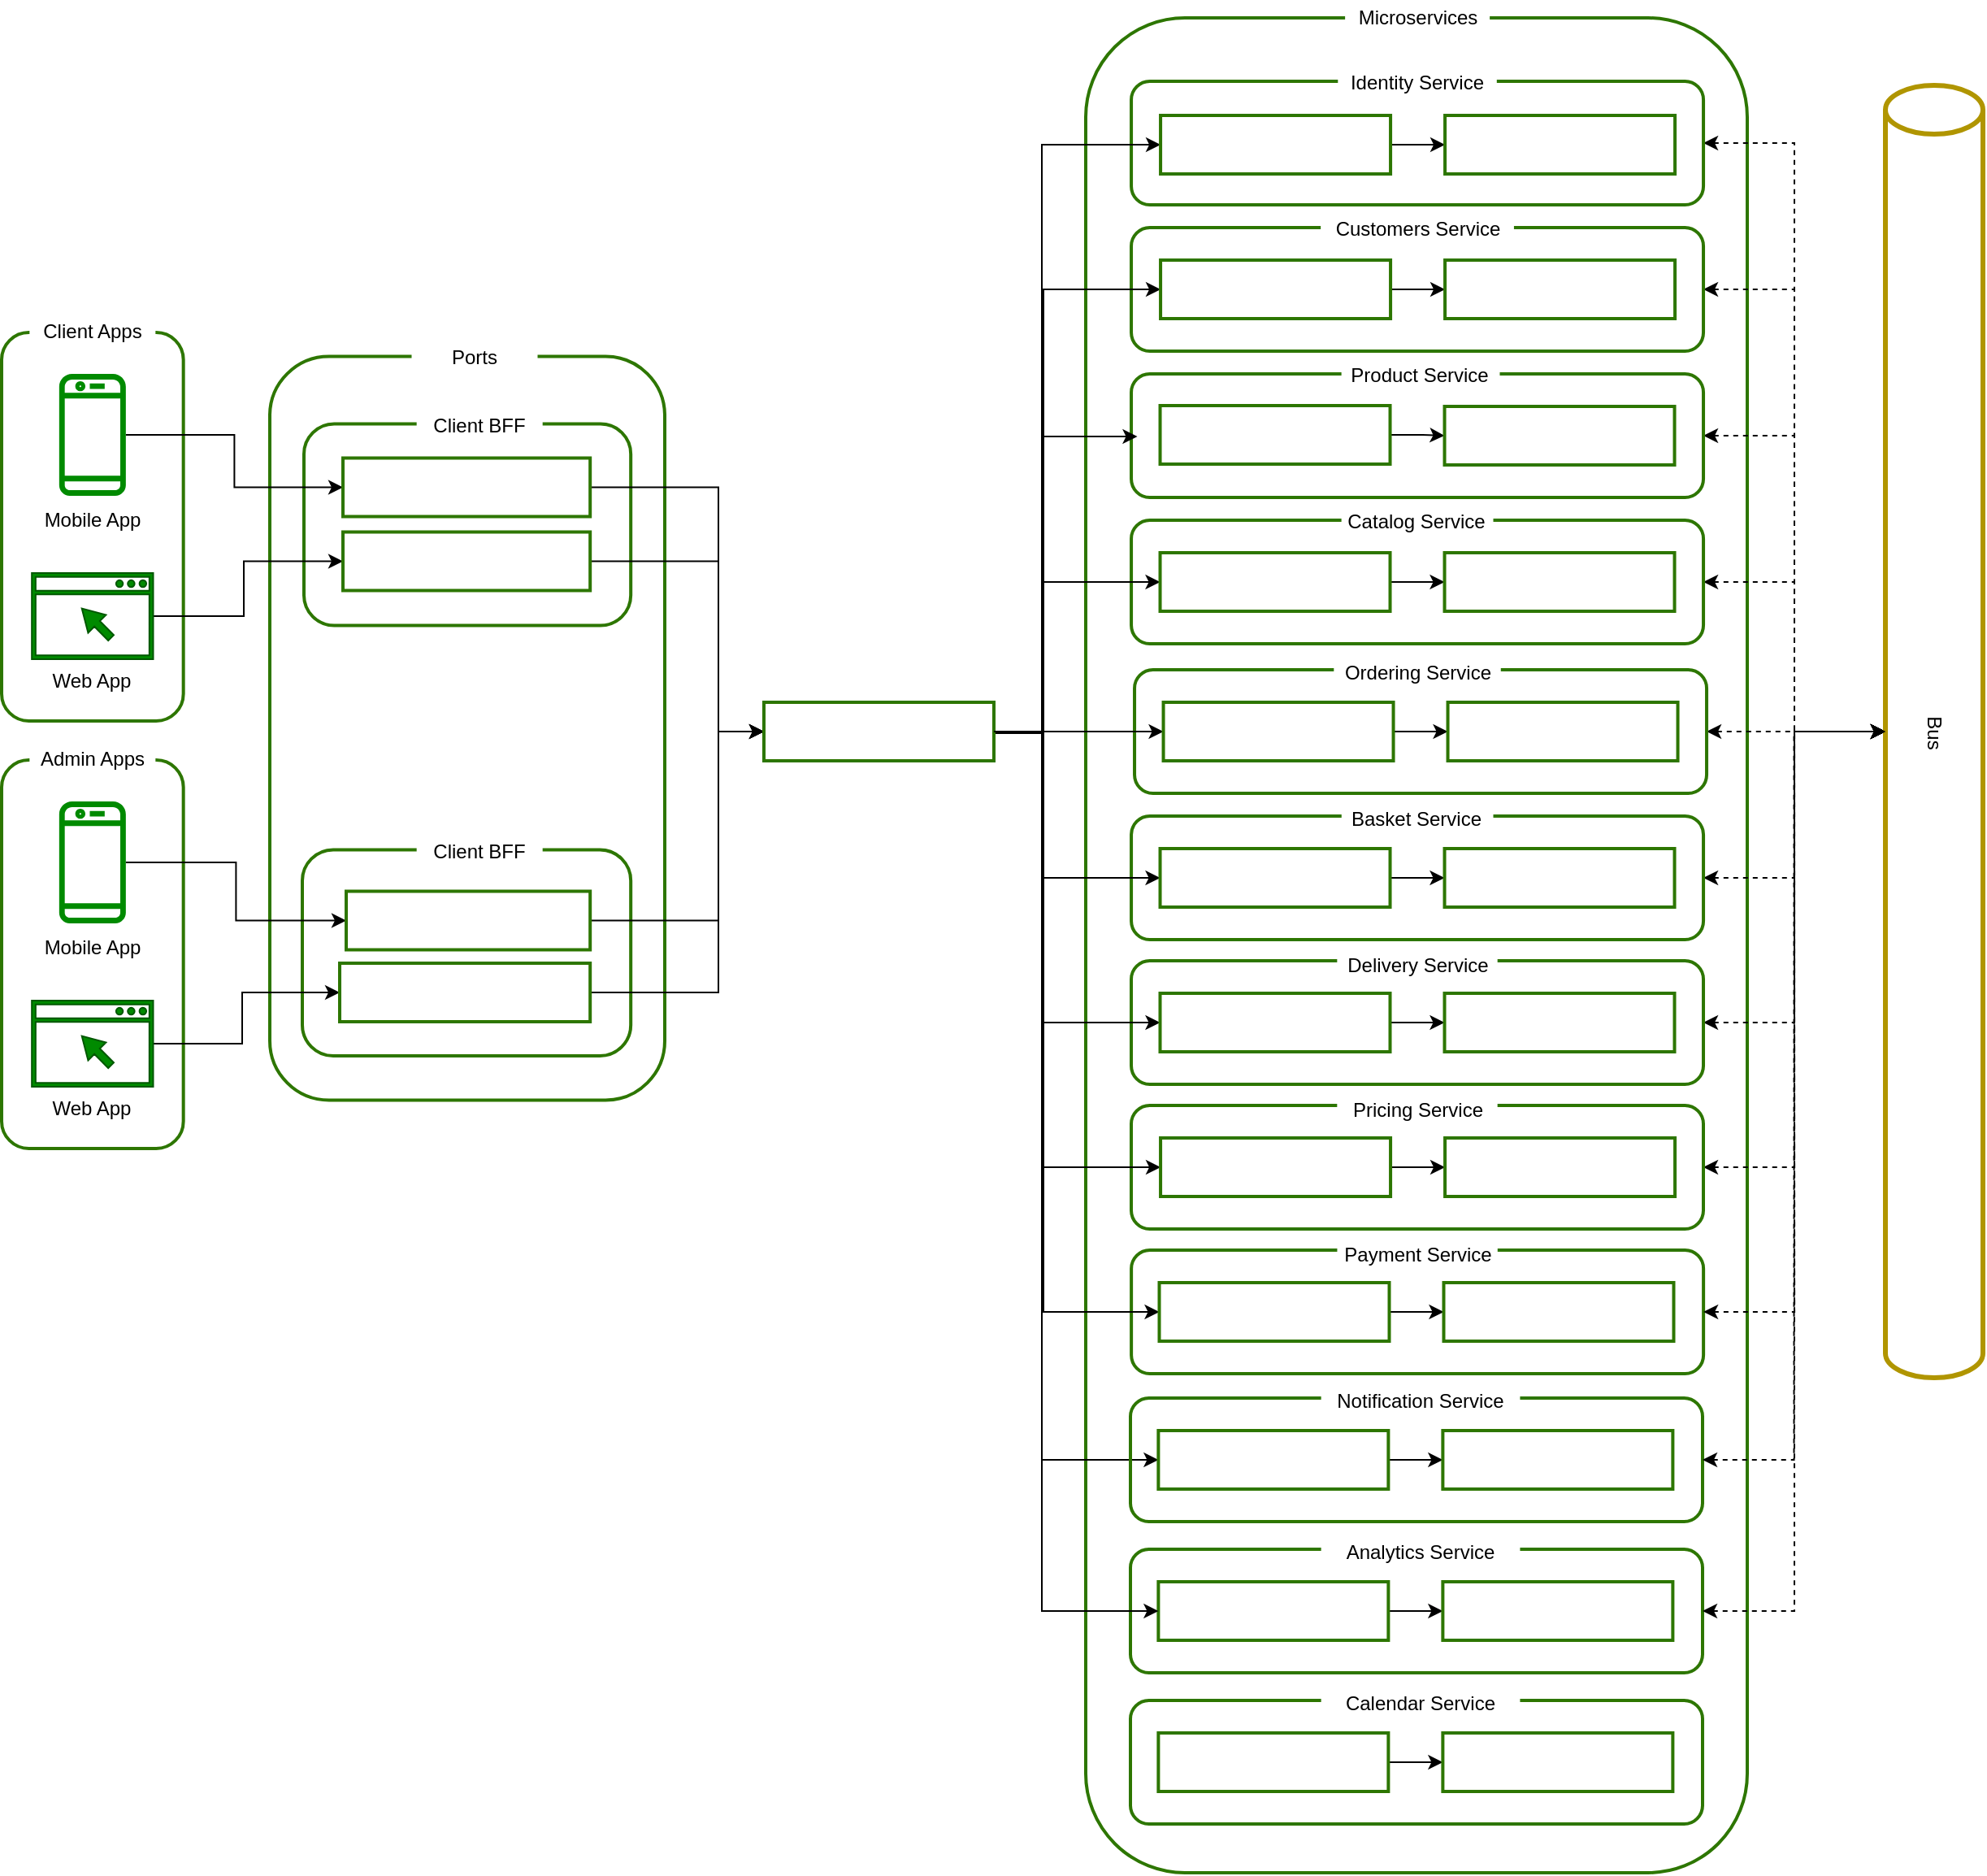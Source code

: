 <mxfile version="23.1.5" type="device">
  <diagram name="Page-1" id="bdQGN5pIrFs5_IVo6B-Q">
    <mxGraphModel dx="988" dy="398" grid="0" gridSize="10" guides="1" tooltips="1" connect="1" arrows="1" fold="1" page="1" pageScale="1" pageWidth="1654" pageHeight="2336" background="none" math="0" shadow="0">
      <root>
        <mxCell id="0" />
        <mxCell id="1" parent="0" />
        <mxCell id="aueniZfWYt8jJbDQuJ_Y-94" value="" style="rounded=1;whiteSpace=wrap;html=1;fillColor=none;fontColor=#ffffff;strokeColor=#2D7600;strokeWidth=2;" parent="1" vertex="1">
          <mxGeometry x="765.06" y="815" width="352" height="76" as="geometry" />
        </mxCell>
        <mxCell id="neN4jb0UzOB4Iaav8h2Q-6" value="" style="rounded=1;whiteSpace=wrap;html=1;fillColor=none;fontColor=#ffffff;strokeColor=#2D7600;strokeWidth=2;" parent="1" vertex="1">
          <mxGeometry x="235" y="265.25" width="243" height="457.5" as="geometry" />
        </mxCell>
        <mxCell id="neN4jb0UzOB4Iaav8h2Q-7" value="Ports" style="text;html=1;strokeColor=none;fillColor=default;align=center;verticalAlign=middle;whiteSpace=wrap;rounded=0;" parent="1" vertex="1">
          <mxGeometry x="322.25" y="255.25" width="77.5" height="21.5" as="geometry" />
        </mxCell>
        <mxCell id="neN4jb0UzOB4Iaav8h2Q-3" value="" style="rounded=1;whiteSpace=wrap;html=1;fillColor=none;fontColor=#ffffff;strokeColor=#2D7600;strokeWidth=2;" parent="1" vertex="1">
          <mxGeometry x="737" y="57" width="407" height="1141" as="geometry" />
        </mxCell>
        <mxCell id="neN4jb0UzOB4Iaav8h2Q-4" value="Microservices" style="text;html=1;strokeColor=none;fillColor=default;align=center;verticalAlign=middle;whiteSpace=wrap;rounded=0;" parent="1" vertex="1">
          <mxGeometry x="896.56" y="46" width="89" height="21.5" as="geometry" />
        </mxCell>
        <mxCell id="aueniZfWYt8jJbDQuJ_Y-117" style="edgeStyle=orthogonalEdgeStyle;rounded=0;orthogonalLoop=1;jettySize=auto;html=1;exitX=1;exitY=0.5;exitDx=0;exitDy=0;entryX=0;entryY=0.5;entryDx=0;entryDy=0;startArrow=classic;startFill=1;dashed=1;entryPerimeter=0;" parent="1" source="aueniZfWYt8jJbDQuJ_Y-90" target="neN4jb0UzOB4Iaav8h2Q-1" edge="1">
          <mxGeometry relative="1" as="geometry">
            <mxPoint x="1228.94" y="496" as="targetPoint" />
          </mxGeometry>
        </mxCell>
        <mxCell id="aueniZfWYt8jJbDQuJ_Y-90" value="" style="rounded=1;whiteSpace=wrap;html=1;fillColor=none;fontColor=#ffffff;strokeColor=#2D7600;strokeWidth=2;" parent="1" vertex="1">
          <mxGeometry x="765.01" y="637" width="352" height="76" as="geometry" />
        </mxCell>
        <mxCell id="aueniZfWYt8jJbDQuJ_Y-91" value="Delivery Service" style="text;html=1;strokeColor=none;fillColor=default;align=center;verticalAlign=middle;whiteSpace=wrap;rounded=0;" parent="1" vertex="1">
          <mxGeometry x="891.67" y="629" width="98.67" height="21.5" as="geometry" />
        </mxCell>
        <mxCell id="aueniZfWYt8jJbDQuJ_Y-112" style="edgeStyle=orthogonalEdgeStyle;rounded=0;orthogonalLoop=1;jettySize=auto;html=1;entryX=0;entryY=0.5;entryDx=0;entryDy=0;startArrow=classic;startFill=1;dashed=1;entryPerimeter=0;" parent="1" source="aueniZfWYt8jJbDQuJ_Y-79" target="neN4jb0UzOB4Iaav8h2Q-1" edge="1">
          <mxGeometry relative="1" as="geometry">
            <mxPoint x="1228.94" y="496" as="targetPoint" />
          </mxGeometry>
        </mxCell>
        <mxCell id="aueniZfWYt8jJbDQuJ_Y-79" value="" style="rounded=1;whiteSpace=wrap;html=1;fillColor=none;fontColor=#ffffff;strokeColor=#2D7600;strokeWidth=2;" parent="1" vertex="1">
          <mxGeometry x="765.02" y="276" width="352" height="76" as="geometry" />
        </mxCell>
        <mxCell id="aueniZfWYt8jJbDQuJ_Y-118" style="edgeStyle=orthogonalEdgeStyle;rounded=0;orthogonalLoop=1;jettySize=auto;html=1;exitX=1;exitY=0.5;exitDx=0;exitDy=0;entryX=0;entryY=0.5;entryDx=0;entryDy=0;startArrow=classic;startFill=1;dashed=1;entryPerimeter=0;" parent="1" source="aueniZfWYt8jJbDQuJ_Y-92" target="neN4jb0UzOB4Iaav8h2Q-1" edge="1">
          <mxGeometry relative="1" as="geometry">
            <mxPoint x="1228.94" y="496" as="targetPoint" />
          </mxGeometry>
        </mxCell>
        <mxCell id="aueniZfWYt8jJbDQuJ_Y-92" value="" style="rounded=1;whiteSpace=wrap;html=1;fillColor=none;fontColor=#ffffff;strokeColor=#2D7600;strokeWidth=2;" parent="1" vertex="1">
          <mxGeometry x="765.0" y="726" width="352" height="76" as="geometry" />
        </mxCell>
        <mxCell id="aueniZfWYt8jJbDQuJ_Y-93" value="Pricing Service" style="text;html=1;strokeColor=none;fillColor=default;align=center;verticalAlign=middle;whiteSpace=wrap;rounded=0;" parent="1" vertex="1">
          <mxGeometry x="891.66" y="718" width="98.67" height="21.5" as="geometry" />
        </mxCell>
        <mxCell id="aueniZfWYt8jJbDQuJ_Y-116" style="edgeStyle=orthogonalEdgeStyle;rounded=0;orthogonalLoop=1;jettySize=auto;html=1;exitX=1;exitY=0.5;exitDx=0;exitDy=0;entryX=0;entryY=0.5;entryDx=0;entryDy=0;startArrow=classic;startFill=1;dashed=1;entryPerimeter=0;" parent="1" source="aueniZfWYt8jJbDQuJ_Y-88" target="neN4jb0UzOB4Iaav8h2Q-1" edge="1">
          <mxGeometry relative="1" as="geometry">
            <mxPoint x="1228.94" y="496" as="targetPoint" />
          </mxGeometry>
        </mxCell>
        <mxCell id="aueniZfWYt8jJbDQuJ_Y-88" value="" style="rounded=1;whiteSpace=wrap;html=1;fillColor=none;fontColor=#ffffff;strokeColor=#2D7600;strokeWidth=2;" parent="1" vertex="1">
          <mxGeometry x="765.03" y="548" width="352" height="76" as="geometry" />
        </mxCell>
        <mxCell id="aueniZfWYt8jJbDQuJ_Y-89" value="Basket Service" style="text;html=1;strokeColor=none;fillColor=default;align=center;verticalAlign=middle;whiteSpace=wrap;rounded=0;" parent="1" vertex="1">
          <mxGeometry x="894.38" y="539" width="93.37" height="21.5" as="geometry" />
        </mxCell>
        <mxCell id="aueniZfWYt8jJbDQuJ_Y-114" style="edgeStyle=orthogonalEdgeStyle;rounded=0;orthogonalLoop=1;jettySize=auto;html=1;exitX=1;exitY=0.5;exitDx=0;exitDy=0;entryX=0;entryY=0.5;entryDx=0;entryDy=0;startArrow=classic;startFill=1;dashed=1;entryPerimeter=0;" parent="1" source="aueniZfWYt8jJbDQuJ_Y-86" target="neN4jb0UzOB4Iaav8h2Q-1" edge="1">
          <mxGeometry relative="1" as="geometry">
            <mxPoint x="1228.94" y="496" as="targetPoint" />
          </mxGeometry>
        </mxCell>
        <mxCell id="aueniZfWYt8jJbDQuJ_Y-86" value="" style="rounded=1;whiteSpace=wrap;html=1;fillColor=none;fontColor=#ffffff;strokeColor=#2D7600;strokeWidth=2;" parent="1" vertex="1">
          <mxGeometry x="767.02" y="458" width="352" height="76" as="geometry" />
        </mxCell>
        <mxCell id="aueniZfWYt8jJbDQuJ_Y-87" value="Ordering Service" style="text;html=1;strokeColor=none;fillColor=default;align=center;verticalAlign=middle;whiteSpace=wrap;rounded=0;" parent="1" vertex="1">
          <mxGeometry x="889.65" y="449.5" width="102.73" height="21.5" as="geometry" />
        </mxCell>
        <mxCell id="aueniZfWYt8jJbDQuJ_Y-113" style="edgeStyle=orthogonalEdgeStyle;rounded=0;orthogonalLoop=1;jettySize=auto;html=1;exitX=1;exitY=0.5;exitDx=0;exitDy=0;entryX=0;entryY=0.5;entryDx=0;entryDy=0;startArrow=classic;startFill=1;dashed=1;entryPerimeter=0;" parent="1" source="aueniZfWYt8jJbDQuJ_Y-81" target="neN4jb0UzOB4Iaav8h2Q-1" edge="1">
          <mxGeometry relative="1" as="geometry">
            <mxPoint x="1228.94" y="496" as="targetPoint" />
          </mxGeometry>
        </mxCell>
        <mxCell id="aueniZfWYt8jJbDQuJ_Y-81" value="" style="rounded=1;whiteSpace=wrap;html=1;fillColor=none;fontColor=#ffffff;strokeColor=#2D7600;strokeWidth=2;" parent="1" vertex="1">
          <mxGeometry x="765.03" y="366" width="352" height="76" as="geometry" />
        </mxCell>
        <mxCell id="aueniZfWYt8jJbDQuJ_Y-82" value="Catalog Service" style="text;html=1;strokeColor=none;fillColor=default;align=center;verticalAlign=middle;whiteSpace=wrap;rounded=0;" parent="1" vertex="1">
          <mxGeometry x="894.31" y="356" width="93.44" height="21.5" as="geometry" />
        </mxCell>
        <mxCell id="aueniZfWYt8jJbDQuJ_Y-111" style="edgeStyle=orthogonalEdgeStyle;rounded=0;orthogonalLoop=1;jettySize=auto;html=1;exitX=1;exitY=0.5;exitDx=0;exitDy=0;entryX=0;entryY=0.5;entryDx=0;entryDy=0;startArrow=classic;startFill=1;dashed=1;entryPerimeter=0;" parent="1" source="aueniZfWYt8jJbDQuJ_Y-77" target="neN4jb0UzOB4Iaav8h2Q-1" edge="1">
          <mxGeometry relative="1" as="geometry">
            <mxPoint x="1228.94" y="496" as="targetPoint" />
          </mxGeometry>
        </mxCell>
        <mxCell id="aueniZfWYt8jJbDQuJ_Y-77" value="" style="rounded=1;whiteSpace=wrap;html=1;fillColor=none;fontColor=#ffffff;strokeColor=#2D7600;strokeWidth=2;" parent="1" vertex="1">
          <mxGeometry x="765.02" y="186" width="352" height="76" as="geometry" />
        </mxCell>
        <mxCell id="aueniZfWYt8jJbDQuJ_Y-78" value="Customers Service" style="text;html=1;strokeColor=none;fillColor=default;align=center;verticalAlign=middle;whiteSpace=wrap;rounded=0;" parent="1" vertex="1">
          <mxGeometry x="881.57" y="176" width="118.89" height="21.5" as="geometry" />
        </mxCell>
        <mxCell id="aueniZfWYt8jJbDQuJ_Y-110" style="edgeStyle=orthogonalEdgeStyle;rounded=0;orthogonalLoop=1;jettySize=auto;html=1;entryX=0;entryY=0.5;entryDx=0;entryDy=0;startArrow=classic;startFill=1;dashed=1;entryPerimeter=0;" parent="1" source="aueniZfWYt8jJbDQuJ_Y-75" target="neN4jb0UzOB4Iaav8h2Q-1" edge="1">
          <mxGeometry relative="1" as="geometry">
            <mxPoint x="1228.94" y="496" as="targetPoint" />
          </mxGeometry>
        </mxCell>
        <mxCell id="aueniZfWYt8jJbDQuJ_Y-75" value="" style="rounded=1;whiteSpace=wrap;html=1;fillColor=none;fontColor=#ffffff;strokeColor=#2D7600;strokeWidth=2;" parent="1" vertex="1">
          <mxGeometry x="765.03" y="96" width="352" height="76" as="geometry" />
        </mxCell>
        <mxCell id="aueniZfWYt8jJbDQuJ_Y-76" value="Identity Service" style="text;html=1;strokeColor=none;fillColor=default;align=center;verticalAlign=middle;whiteSpace=wrap;rounded=0;" parent="1" vertex="1">
          <mxGeometry x="892.15" y="86" width="97.75" height="21.5" as="geometry" />
        </mxCell>
        <mxCell id="aueniZfWYt8jJbDQuJ_Y-46" value="" style="rounded=1;whiteSpace=wrap;html=1;fillColor=none;fontColor=#ffffff;strokeColor=#2D7600;strokeWidth=2;" parent="1" vertex="1">
          <mxGeometry x="255" y="568.75" width="202.09" height="126.75" as="geometry" />
        </mxCell>
        <mxCell id="aueniZfWYt8jJbDQuJ_Y-47" value="Client BFF" style="text;html=1;strokeColor=none;fillColor=default;align=center;verticalAlign=middle;whiteSpace=wrap;rounded=0;" parent="1" vertex="1">
          <mxGeometry x="325.34" y="558.75" width="77.5" height="21.5" as="geometry" />
        </mxCell>
        <mxCell id="aueniZfWYt8jJbDQuJ_Y-44" value="" style="rounded=1;whiteSpace=wrap;html=1;fillColor=none;fontColor=#ffffff;strokeColor=#2D7600;strokeWidth=2;" parent="1" vertex="1">
          <mxGeometry x="256" y="306.75" width="201.09" height="124" as="geometry" />
        </mxCell>
        <mxCell id="aueniZfWYt8jJbDQuJ_Y-45" value="Client BFF" style="text;html=1;strokeColor=none;fillColor=default;align=center;verticalAlign=middle;whiteSpace=wrap;rounded=0;" parent="1" vertex="1">
          <mxGeometry x="325.34" y="296.75" width="77.5" height="21.5" as="geometry" />
        </mxCell>
        <mxCell id="aueniZfWYt8jJbDQuJ_Y-22" value="" style="rounded=1;whiteSpace=wrap;html=1;fillColor=none;fontColor=#ffffff;strokeColor=#2D7600;strokeWidth=2;" parent="1" vertex="1">
          <mxGeometry x="70" y="250.5" width="111.83" height="239" as="geometry" />
        </mxCell>
        <mxCell id="aueniZfWYt8jJbDQuJ_Y-28" value="" style="rounded=1;whiteSpace=wrap;html=1;fillColor=none;fontColor=#ffffff;strokeColor=#2D7600;strokeWidth=2;" parent="1" vertex="1">
          <mxGeometry x="70" y="513.5" width="111.83" height="239" as="geometry" />
        </mxCell>
        <mxCell id="neN4jb0UzOB4Iaav8h2Q-8" style="edgeStyle=orthogonalEdgeStyle;rounded=0;orthogonalLoop=1;jettySize=auto;html=1;entryX=0;entryY=0.5;entryDx=0;entryDy=0;" parent="1" source="aueniZfWYt8jJbDQuJ_Y-2" target="aueniZfWYt8jJbDQuJ_Y-18" edge="1">
          <mxGeometry relative="1" as="geometry" />
        </mxCell>
        <mxCell id="aueniZfWYt8jJbDQuJ_Y-2" value="" style="sketch=0;outlineConnect=0;fontColor=#ffffff;fillColor=#008a00;strokeColor=#005700;dashed=0;verticalLabelPosition=bottom;verticalAlign=top;align=center;html=1;fontSize=12;fontStyle=0;aspect=fixed;pointerEvents=1;shape=mxgraph.aws4.mobile_client;" parent="1" vertex="1">
          <mxGeometry x="105.42" y="274.5" width="41" height="78" as="geometry" />
        </mxCell>
        <mxCell id="neN4jb0UzOB4Iaav8h2Q-9" style="edgeStyle=orthogonalEdgeStyle;rounded=0;orthogonalLoop=1;jettySize=auto;html=1;entryX=0;entryY=0.5;entryDx=0;entryDy=0;" parent="1" source="aueniZfWYt8jJbDQuJ_Y-5" target="aueniZfWYt8jJbDQuJ_Y-19" edge="1">
          <mxGeometry relative="1" as="geometry">
            <Array as="points">
              <mxPoint x="219" y="425" />
              <mxPoint x="219" y="391" />
            </Array>
          </mxGeometry>
        </mxCell>
        <mxCell id="aueniZfWYt8jJbDQuJ_Y-5" value="" style="sketch=0;pointerEvents=1;shadow=0;dashed=0;html=1;strokeColor=#005700;fillColor=#008a00;aspect=fixed;labelPosition=center;verticalLabelPosition=bottom;verticalAlign=top;align=center;outlineConnect=0;shape=mxgraph.vvd.web_browser;fontColor=#ffffff;" parent="1" vertex="1">
          <mxGeometry x="88.59" y="398.5" width="74.65" height="53" as="geometry" />
        </mxCell>
        <mxCell id="aueniZfWYt8jJbDQuJ_Y-11" value="Mobile App" style="text;html=1;strokeColor=none;fillColor=none;align=center;verticalAlign=middle;whiteSpace=wrap;rounded=0;" parent="1" vertex="1">
          <mxGeometry x="90.92" y="355.5" width="70" height="21.5" as="geometry" />
        </mxCell>
        <mxCell id="aueniZfWYt8jJbDQuJ_Y-12" value="Web App" style="text;html=1;strokeColor=none;fillColor=none;align=center;verticalAlign=middle;whiteSpace=wrap;rounded=0;" parent="1" vertex="1">
          <mxGeometry x="99.24" y="454.5" width="53.35" height="21.5" as="geometry" />
        </mxCell>
        <mxCell id="aueniZfWYt8jJbDQuJ_Y-39" style="edgeStyle=orthogonalEdgeStyle;rounded=0;orthogonalLoop=1;jettySize=auto;html=1;entryX=0;entryY=0.5;entryDx=0;entryDy=0;" parent="1" source="aueniZfWYt8jJbDQuJ_Y-18" target="aueniZfWYt8jJbDQuJ_Y-32" edge="1">
          <mxGeometry relative="1" as="geometry">
            <Array as="points">
              <mxPoint x="511" y="346" />
              <mxPoint x="511" y="496" />
            </Array>
          </mxGeometry>
        </mxCell>
        <mxCell id="aueniZfWYt8jJbDQuJ_Y-18" value="Client Mobile BFF (6011)" style="rounded=0;whiteSpace=wrap;html=1;fillColor=none;fontColor=#ffffff;strokeColor=#2D7600;strokeWidth=2;" parent="1" vertex="1">
          <mxGeometry x="280" y="327.75" width="152.09" height="36" as="geometry" />
        </mxCell>
        <mxCell id="aueniZfWYt8jJbDQuJ_Y-40" style="edgeStyle=orthogonalEdgeStyle;rounded=0;orthogonalLoop=1;jettySize=auto;html=1;entryX=0;entryY=0.5;entryDx=0;entryDy=0;" parent="1" source="aueniZfWYt8jJbDQuJ_Y-19" target="aueniZfWYt8jJbDQuJ_Y-32" edge="1">
          <mxGeometry relative="1" as="geometry">
            <Array as="points">
              <mxPoint x="511" y="391" />
              <mxPoint x="511" y="496" />
            </Array>
          </mxGeometry>
        </mxCell>
        <mxCell id="aueniZfWYt8jJbDQuJ_Y-19" value="Client Web BFF (6001)" style="rounded=0;whiteSpace=wrap;html=1;fillColor=none;fontColor=#ffffff;strokeColor=#2D7600;strokeWidth=2;" parent="1" vertex="1">
          <mxGeometry x="280" y="373.25" width="152.09" height="36" as="geometry" />
        </mxCell>
        <mxCell id="aueniZfWYt8jJbDQuJ_Y-23" value="Client Apps" style="text;html=1;strokeColor=none;fillColor=default;align=center;verticalAlign=middle;whiteSpace=wrap;rounded=0;" parent="1" vertex="1">
          <mxGeometry x="87.17" y="239.5" width="77.5" height="21.5" as="geometry" />
        </mxCell>
        <mxCell id="neN4jb0UzOB4Iaav8h2Q-10" style="edgeStyle=orthogonalEdgeStyle;rounded=0;orthogonalLoop=1;jettySize=auto;html=1;entryX=0;entryY=0.5;entryDx=0;entryDy=0;" parent="1" source="aueniZfWYt8jJbDQuJ_Y-24" target="aueniZfWYt8jJbDQuJ_Y-30" edge="1">
          <mxGeometry relative="1" as="geometry" />
        </mxCell>
        <mxCell id="aueniZfWYt8jJbDQuJ_Y-24" value="" style="sketch=0;outlineConnect=0;fontColor=#ffffff;fillColor=#008a00;strokeColor=#005700;dashed=0;verticalLabelPosition=bottom;verticalAlign=top;align=center;html=1;fontSize=12;fontStyle=0;aspect=fixed;pointerEvents=1;shape=mxgraph.aws4.mobile_client;" parent="1" vertex="1">
          <mxGeometry x="105.42" y="537.5" width="41" height="78" as="geometry" />
        </mxCell>
        <mxCell id="neN4jb0UzOB4Iaav8h2Q-11" style="edgeStyle=orthogonalEdgeStyle;rounded=0;orthogonalLoop=1;jettySize=auto;html=1;entryX=0;entryY=0.5;entryDx=0;entryDy=0;" parent="1" source="aueniZfWYt8jJbDQuJ_Y-25" target="aueniZfWYt8jJbDQuJ_Y-31" edge="1">
          <mxGeometry relative="1" as="geometry">
            <Array as="points">
              <mxPoint x="218" y="688" />
              <mxPoint x="218" y="657" />
            </Array>
          </mxGeometry>
        </mxCell>
        <mxCell id="aueniZfWYt8jJbDQuJ_Y-25" value="" style="sketch=0;pointerEvents=1;shadow=0;dashed=0;html=1;strokeColor=#005700;fillColor=#008a00;aspect=fixed;labelPosition=center;verticalLabelPosition=bottom;verticalAlign=top;align=center;outlineConnect=0;shape=mxgraph.vvd.web_browser;fontColor=#ffffff;" parent="1" vertex="1">
          <mxGeometry x="88.59" y="661.5" width="74.65" height="53" as="geometry" />
        </mxCell>
        <mxCell id="aueniZfWYt8jJbDQuJ_Y-26" value="Mobile App" style="text;html=1;strokeColor=none;fillColor=none;align=center;verticalAlign=middle;whiteSpace=wrap;rounded=0;" parent="1" vertex="1">
          <mxGeometry x="90.92" y="618.5" width="70" height="21.5" as="geometry" />
        </mxCell>
        <mxCell id="aueniZfWYt8jJbDQuJ_Y-27" value="Web App" style="text;html=1;strokeColor=none;fillColor=none;align=center;verticalAlign=middle;whiteSpace=wrap;rounded=0;" parent="1" vertex="1">
          <mxGeometry x="99.24" y="717.5" width="53.35" height="21.5" as="geometry" />
        </mxCell>
        <mxCell id="aueniZfWYt8jJbDQuJ_Y-29" value="Admin Apps" style="text;html=1;strokeColor=none;fillColor=default;align=center;verticalAlign=middle;whiteSpace=wrap;rounded=0;" parent="1" vertex="1">
          <mxGeometry x="87.17" y="502.5" width="77.5" height="21.5" as="geometry" />
        </mxCell>
        <mxCell id="aueniZfWYt8jJbDQuJ_Y-41" style="edgeStyle=orthogonalEdgeStyle;rounded=0;orthogonalLoop=1;jettySize=auto;html=1;entryX=0;entryY=0.5;entryDx=0;entryDy=0;" parent="1" source="aueniZfWYt8jJbDQuJ_Y-30" target="aueniZfWYt8jJbDQuJ_Y-32" edge="1">
          <mxGeometry relative="1" as="geometry">
            <Array as="points">
              <mxPoint x="511" y="612" />
              <mxPoint x="511" y="496" />
            </Array>
          </mxGeometry>
        </mxCell>
        <mxCell id="aueniZfWYt8jJbDQuJ_Y-30" value="Admin Mobile BFF (6031)" style="rounded=0;whiteSpace=wrap;html=1;fillColor=none;fontColor=#ffffff;strokeColor=#2D7600;strokeWidth=2;" parent="1" vertex="1">
          <mxGeometry x="282" y="594.25" width="150.09" height="36" as="geometry" />
        </mxCell>
        <mxCell id="aueniZfWYt8jJbDQuJ_Y-43" style="edgeStyle=orthogonalEdgeStyle;rounded=0;orthogonalLoop=1;jettySize=auto;html=1;entryX=0;entryY=0.5;entryDx=0;entryDy=0;" parent="1" source="aueniZfWYt8jJbDQuJ_Y-31" target="aueniZfWYt8jJbDQuJ_Y-32" edge="1">
          <mxGeometry relative="1" as="geometry">
            <Array as="points">
              <mxPoint x="511" y="657" />
              <mxPoint x="511" y="496" />
            </Array>
          </mxGeometry>
        </mxCell>
        <mxCell id="aueniZfWYt8jJbDQuJ_Y-31" value="Admin Web BFF (6021)" style="rounded=0;whiteSpace=wrap;html=1;fillColor=none;fontColor=#ffffff;strokeColor=#2D7600;strokeWidth=2;" parent="1" vertex="1">
          <mxGeometry x="278" y="638.5" width="154.09" height="36" as="geometry" />
        </mxCell>
        <mxCell id="aueniZfWYt8jJbDQuJ_Y-96" style="edgeStyle=orthogonalEdgeStyle;rounded=0;orthogonalLoop=1;jettySize=auto;html=1;entryX=0;entryY=0.5;entryDx=0;entryDy=0;" parent="1" source="aueniZfWYt8jJbDQuJ_Y-32" target="aueniZfWYt8jJbDQuJ_Y-55" edge="1">
          <mxGeometry relative="1" as="geometry">
            <Array as="points">
              <mxPoint x="710" y="496" />
              <mxPoint x="710" y="135" />
            </Array>
          </mxGeometry>
        </mxCell>
        <mxCell id="aueniZfWYt8jJbDQuJ_Y-97" style="edgeStyle=orthogonalEdgeStyle;rounded=0;orthogonalLoop=1;jettySize=auto;html=1;entryX=0;entryY=0.5;entryDx=0;entryDy=0;" parent="1" source="aueniZfWYt8jJbDQuJ_Y-32" target="aueniZfWYt8jJbDQuJ_Y-52" edge="1">
          <mxGeometry relative="1" as="geometry">
            <Array as="points">
              <mxPoint x="711" y="496" />
              <mxPoint x="711" y="224" />
            </Array>
          </mxGeometry>
        </mxCell>
        <mxCell id="aueniZfWYt8jJbDQuJ_Y-99" style="edgeStyle=orthogonalEdgeStyle;rounded=0;orthogonalLoop=1;jettySize=auto;html=1;entryX=0;entryY=0.5;entryDx=0;entryDy=0;" parent="1" edge="1">
          <mxGeometry relative="1" as="geometry">
            <mxPoint x="680.49" y="497" as="sourcePoint" />
            <mxPoint x="768.75" y="314.5" as="targetPoint" />
            <Array as="points">
              <mxPoint x="711" y="497" />
              <mxPoint x="711" y="315" />
            </Array>
          </mxGeometry>
        </mxCell>
        <mxCell id="aueniZfWYt8jJbDQuJ_Y-100" style="edgeStyle=orthogonalEdgeStyle;rounded=0;orthogonalLoop=1;jettySize=auto;html=1;entryX=0;entryY=0.5;entryDx=0;entryDy=0;" parent="1" source="aueniZfWYt8jJbDQuJ_Y-32" target="aueniZfWYt8jJbDQuJ_Y-84" edge="1">
          <mxGeometry relative="1" as="geometry">
            <Array as="points">
              <mxPoint x="710" y="496" />
              <mxPoint x="710" y="404" />
            </Array>
          </mxGeometry>
        </mxCell>
        <mxCell id="aueniZfWYt8jJbDQuJ_Y-101" style="edgeStyle=orthogonalEdgeStyle;rounded=0;orthogonalLoop=1;jettySize=auto;html=1;entryX=0;entryY=0.5;entryDx=0;entryDy=0;" parent="1" source="aueniZfWYt8jJbDQuJ_Y-32" target="aueniZfWYt8jJbDQuJ_Y-50" edge="1">
          <mxGeometry relative="1" as="geometry" />
        </mxCell>
        <mxCell id="aueniZfWYt8jJbDQuJ_Y-102" style="edgeStyle=orthogonalEdgeStyle;rounded=0;orthogonalLoop=1;jettySize=auto;html=1;entryX=0;entryY=0.5;entryDx=0;entryDy=0;" parent="1" source="aueniZfWYt8jJbDQuJ_Y-32" target="aueniZfWYt8jJbDQuJ_Y-51" edge="1">
          <mxGeometry relative="1" as="geometry">
            <Array as="points">
              <mxPoint x="711" y="496" />
              <mxPoint x="711" y="586" />
            </Array>
          </mxGeometry>
        </mxCell>
        <mxCell id="aueniZfWYt8jJbDQuJ_Y-104" style="edgeStyle=orthogonalEdgeStyle;rounded=0;orthogonalLoop=1;jettySize=auto;html=1;entryX=0;entryY=0.5;entryDx=0;entryDy=0;" parent="1" source="aueniZfWYt8jJbDQuJ_Y-32" target="aueniZfWYt8jJbDQuJ_Y-53" edge="1">
          <mxGeometry relative="1" as="geometry">
            <Array as="points">
              <mxPoint x="711" y="496" />
              <mxPoint x="711" y="675" />
            </Array>
          </mxGeometry>
        </mxCell>
        <mxCell id="aueniZfWYt8jJbDQuJ_Y-105" style="edgeStyle=orthogonalEdgeStyle;rounded=0;orthogonalLoop=1;jettySize=auto;html=1;entryX=0;entryY=0.5;entryDx=0;entryDy=0;" parent="1" source="aueniZfWYt8jJbDQuJ_Y-32" target="aueniZfWYt8jJbDQuJ_Y-54" edge="1">
          <mxGeometry relative="1" as="geometry">
            <Array as="points">
              <mxPoint x="711" y="496" />
              <mxPoint x="711" y="764" />
            </Array>
          </mxGeometry>
        </mxCell>
        <mxCell id="hLFRL0wPnBaLnwZkZ4al-4" style="edgeStyle=orthogonalEdgeStyle;rounded=0;orthogonalLoop=1;jettySize=auto;html=1;entryX=0;entryY=0.5;entryDx=0;entryDy=0;" parent="1" source="aueniZfWYt8jJbDQuJ_Y-32" target="hLFRL0wPnBaLnwZkZ4al-2" edge="1">
          <mxGeometry relative="1" as="geometry">
            <Array as="points">
              <mxPoint x="711" y="496" />
              <mxPoint x="711" y="853" />
            </Array>
          </mxGeometry>
        </mxCell>
        <mxCell id="2Hcp90vsFP6mK0afC3Ap-6" style="edgeStyle=orthogonalEdgeStyle;rounded=0;orthogonalLoop=1;jettySize=auto;html=1;entryX=0;entryY=0.5;entryDx=0;entryDy=0;" parent="1" source="aueniZfWYt8jJbDQuJ_Y-32" target="2Hcp90vsFP6mK0afC3Ap-3" edge="1">
          <mxGeometry relative="1" as="geometry">
            <Array as="points">
              <mxPoint x="710" y="496" />
              <mxPoint x="710" y="944" />
            </Array>
          </mxGeometry>
        </mxCell>
        <mxCell id="aueniZfWYt8jJbDQuJ_Y-32" value="Gateway (7001)" style="rounded=0;whiteSpace=wrap;html=1;fillColor=none;fontColor=#ffffff;strokeColor=#2D7600;strokeWidth=2;" parent="1" vertex="1">
          <mxGeometry x="539" y="478" width="141.5" height="36" as="geometry" />
        </mxCell>
        <mxCell id="aueniZfWYt8jJbDQuJ_Y-63" style="edgeStyle=orthogonalEdgeStyle;rounded=0;orthogonalLoop=1;jettySize=auto;html=1;entryX=0;entryY=0.5;entryDx=0;entryDy=0;" parent="1" source="aueniZfWYt8jJbDQuJ_Y-48" target="aueniZfWYt8jJbDQuJ_Y-62" edge="1">
          <mxGeometry relative="1" as="geometry" />
        </mxCell>
        <mxCell id="aueniZfWYt8jJbDQuJ_Y-48" value="Product&amp;nbsp;API (8021,8022&lt;br&gt;)" style="rounded=0;whiteSpace=wrap;html=1;fillColor=none;fontColor=#ffffff;strokeColor=#2D7600;strokeWidth=2;" parent="1" vertex="1">
          <mxGeometry x="782.76" y="295.5" width="141.5" height="36" as="geometry" />
        </mxCell>
        <mxCell id="aueniZfWYt8jJbDQuJ_Y-67" style="edgeStyle=orthogonalEdgeStyle;rounded=0;orthogonalLoop=1;jettySize=auto;html=1;entryX=0;entryY=0.5;entryDx=0;entryDy=0;" parent="1" source="aueniZfWYt8jJbDQuJ_Y-50" target="aueniZfWYt8jJbDQuJ_Y-66" edge="1">
          <mxGeometry relative="1" as="geometry" />
        </mxCell>
        <mxCell id="aueniZfWYt8jJbDQuJ_Y-50" value="Order API&amp;nbsp;(8041)" style="rounded=0;whiteSpace=wrap;html=1;fillColor=none;fontColor=#ffffff;strokeColor=#2D7600;strokeWidth=2;" parent="1" vertex="1">
          <mxGeometry x="784.77" y="478" width="141.5" height="36" as="geometry" />
        </mxCell>
        <mxCell id="aueniZfWYt8jJbDQuJ_Y-69" style="edgeStyle=orthogonalEdgeStyle;rounded=0;orthogonalLoop=1;jettySize=auto;html=1;entryX=0;entryY=0.5;entryDx=0;entryDy=0;" parent="1" source="aueniZfWYt8jJbDQuJ_Y-51" target="aueniZfWYt8jJbDQuJ_Y-68" edge="1">
          <mxGeometry relative="1" as="geometry" />
        </mxCell>
        <mxCell id="aueniZfWYt8jJbDQuJ_Y-51" value="Basket&amp;nbsp;API&amp;nbsp;(8051)" style="rounded=0;whiteSpace=wrap;html=1;fillColor=none;fontColor=#ffffff;strokeColor=#2D7600;strokeWidth=2;" parent="1" vertex="1">
          <mxGeometry x="782.76" y="568" width="141.5" height="36" as="geometry" />
        </mxCell>
        <mxCell id="aueniZfWYt8jJbDQuJ_Y-61" style="edgeStyle=orthogonalEdgeStyle;rounded=0;orthogonalLoop=1;jettySize=auto;html=1;entryX=0;entryY=0.5;entryDx=0;entryDy=0;" parent="1" source="aueniZfWYt8jJbDQuJ_Y-52" target="aueniZfWYt8jJbDQuJ_Y-58" edge="1">
          <mxGeometry relative="1" as="geometry" />
        </mxCell>
        <mxCell id="aueniZfWYt8jJbDQuJ_Y-52" value="Customers API (8011, 8012)" style="rounded=0;whiteSpace=wrap;html=1;fillColor=none;fontColor=#ffffff;strokeColor=#2D7600;strokeWidth=2;" parent="1" vertex="1">
          <mxGeometry x="783.03" y="206" width="141.5" height="36" as="geometry" />
        </mxCell>
        <mxCell id="aueniZfWYt8jJbDQuJ_Y-71" style="edgeStyle=orthogonalEdgeStyle;rounded=0;orthogonalLoop=1;jettySize=auto;html=1;entryX=0;entryY=0.5;entryDx=0;entryDy=0;" parent="1" source="aueniZfWYt8jJbDQuJ_Y-53" target="aueniZfWYt8jJbDQuJ_Y-70" edge="1">
          <mxGeometry relative="1" as="geometry" />
        </mxCell>
        <mxCell id="aueniZfWYt8jJbDQuJ_Y-53" value="Delivery&amp;nbsp;API&amp;nbsp;(8061)" style="rounded=0;whiteSpace=wrap;html=1;fillColor=none;fontColor=#ffffff;strokeColor=#2D7600;strokeWidth=2;" parent="1" vertex="1">
          <mxGeometry x="782.75" y="657" width="141.5" height="36" as="geometry" />
        </mxCell>
        <mxCell id="aueniZfWYt8jJbDQuJ_Y-73" style="edgeStyle=orthogonalEdgeStyle;rounded=0;orthogonalLoop=1;jettySize=auto;html=1;entryX=0;entryY=0.5;entryDx=0;entryDy=0;" parent="1" source="aueniZfWYt8jJbDQuJ_Y-54" target="aueniZfWYt8jJbDQuJ_Y-72" edge="1">
          <mxGeometry relative="1" as="geometry" />
        </mxCell>
        <mxCell id="aueniZfWYt8jJbDQuJ_Y-54" value="Pricing API&amp;nbsp;(8071)" style="rounded=0;whiteSpace=wrap;html=1;fillColor=none;fontColor=#ffffff;strokeColor=#2D7600;strokeWidth=2;" parent="1" vertex="1">
          <mxGeometry x="783.03" y="746" width="141.5" height="36" as="geometry" />
        </mxCell>
        <mxCell id="aueniZfWYt8jJbDQuJ_Y-60" style="edgeStyle=orthogonalEdgeStyle;rounded=0;orthogonalLoop=1;jettySize=auto;html=1;entryX=0;entryY=0.5;entryDx=0;entryDy=0;" parent="1" source="aueniZfWYt8jJbDQuJ_Y-55" target="aueniZfWYt8jJbDQuJ_Y-57" edge="1">
          <mxGeometry relative="1" as="geometry" />
        </mxCell>
        <mxCell id="aueniZfWYt8jJbDQuJ_Y-55" value="Identity API (8001, 8002)" style="rounded=0;whiteSpace=wrap;html=1;fillColor=none;fontColor=#ffffff;strokeColor=#2D7600;strokeWidth=2;" parent="1" vertex="1">
          <mxGeometry x="783.03" y="117" width="141.5" height="36" as="geometry" />
        </mxCell>
        <mxCell id="aueniZfWYt8jJbDQuJ_Y-57" value="PostgreSQL (5432)" style="rounded=0;whiteSpace=wrap;html=1;fillColor=none;fontColor=#ffffff;strokeColor=#2D7600;strokeWidth=2;" parent="1" vertex="1">
          <mxGeometry x="958.03" y="117" width="141.5" height="36" as="geometry" />
        </mxCell>
        <mxCell id="aueniZfWYt8jJbDQuJ_Y-58" value="PostgreSQL&amp;nbsp;(5432)" style="rounded=0;whiteSpace=wrap;html=1;fillColor=none;fontColor=#ffffff;strokeColor=#2D7600;strokeWidth=2;" parent="1" vertex="1">
          <mxGeometry x="958.03" y="206" width="141.5" height="36" as="geometry" />
        </mxCell>
        <mxCell id="aueniZfWYt8jJbDQuJ_Y-62" value="PostgreSQL&amp;nbsp;(5432)" style="rounded=0;whiteSpace=wrap;html=1;fillColor=none;fontColor=#ffffff;strokeColor=#2D7600;strokeWidth=2;" parent="1" vertex="1">
          <mxGeometry x="957.76" y="296" width="141.5" height="36" as="geometry" />
        </mxCell>
        <mxCell id="aueniZfWYt8jJbDQuJ_Y-66" value="PostgreSQL (5432)" style="rounded=0;whiteSpace=wrap;html=1;fillColor=none;fontColor=#ffffff;strokeColor=#2D7600;strokeWidth=2;" parent="1" vertex="1">
          <mxGeometry x="959.77" y="478" width="141.5" height="36" as="geometry" />
        </mxCell>
        <mxCell id="aueniZfWYt8jJbDQuJ_Y-68" value="Redis (6379)" style="rounded=0;whiteSpace=wrap;html=1;fillColor=none;fontColor=#ffffff;strokeColor=#2D7600;strokeWidth=2;" parent="1" vertex="1">
          <mxGeometry x="957.76" y="568" width="141.5" height="36" as="geometry" />
        </mxCell>
        <mxCell id="aueniZfWYt8jJbDQuJ_Y-70" value="PostgreSQL&amp;nbsp;(5432)" style="rounded=0;whiteSpace=wrap;html=1;fillColor=none;fontColor=#ffffff;strokeColor=#2D7600;strokeWidth=2;" parent="1" vertex="1">
          <mxGeometry x="957.75" y="657" width="141.5" height="36" as="geometry" />
        </mxCell>
        <mxCell id="aueniZfWYt8jJbDQuJ_Y-72" value="PostgreSQL&amp;nbsp;(5432)" style="rounded=0;whiteSpace=wrap;html=1;fillColor=none;fontColor=#ffffff;strokeColor=#2D7600;strokeWidth=2;" parent="1" vertex="1">
          <mxGeometry x="958.03" y="746" width="141.5" height="36" as="geometry" />
        </mxCell>
        <mxCell id="aueniZfWYt8jJbDQuJ_Y-80" value="Product Service" style="text;html=1;strokeColor=none;fillColor=default;align=center;verticalAlign=middle;whiteSpace=wrap;rounded=0;" parent="1" vertex="1">
          <mxGeometry x="894.31" y="266" width="97.43" height="21.5" as="geometry" />
        </mxCell>
        <mxCell id="aueniZfWYt8jJbDQuJ_Y-83" style="edgeStyle=orthogonalEdgeStyle;rounded=0;orthogonalLoop=1;jettySize=auto;html=1;entryX=0;entryY=0.5;entryDx=0;entryDy=0;" parent="1" source="aueniZfWYt8jJbDQuJ_Y-84" target="aueniZfWYt8jJbDQuJ_Y-85" edge="1">
          <mxGeometry relative="1" as="geometry" />
        </mxCell>
        <mxCell id="aueniZfWYt8jJbDQuJ_Y-84" value="Catalog&amp;nbsp;API&amp;nbsp;(8031)" style="rounded=0;whiteSpace=wrap;html=1;fillColor=none;fontColor=#ffffff;strokeColor=#2D7600;strokeWidth=2;" parent="1" vertex="1">
          <mxGeometry x="782.76" y="386" width="141.5" height="36" as="geometry" />
        </mxCell>
        <mxCell id="aueniZfWYt8jJbDQuJ_Y-85" value="PostgreSQL (5432)" style="rounded=0;whiteSpace=wrap;html=1;fillColor=none;fontColor=#ffffff;strokeColor=#2D7600;strokeWidth=2;" parent="1" vertex="1">
          <mxGeometry x="957.76" y="386" width="141.5" height="36" as="geometry" />
        </mxCell>
        <mxCell id="aueniZfWYt8jJbDQuJ_Y-120" style="edgeStyle=orthogonalEdgeStyle;rounded=0;orthogonalLoop=1;jettySize=auto;html=1;exitX=1;exitY=0.5;exitDx=0;exitDy=0;entryX=0;entryY=0.5;entryDx=0;entryDy=0;startArrow=classic;startFill=1;dashed=1;entryPerimeter=0;" parent="1" source="aueniZfWYt8jJbDQuJ_Y-94" target="neN4jb0UzOB4Iaav8h2Q-1" edge="1">
          <mxGeometry relative="1" as="geometry">
            <mxPoint x="1228.94" y="496" as="targetPoint" />
          </mxGeometry>
        </mxCell>
        <mxCell id="aueniZfWYt8jJbDQuJ_Y-95" value="Payment Service" style="text;html=1;strokeColor=none;fillColor=default;align=center;verticalAlign=middle;whiteSpace=wrap;rounded=0;" parent="1" vertex="1">
          <mxGeometry x="891.72" y="807" width="98.67" height="21.5" as="geometry" />
        </mxCell>
        <mxCell id="neN4jb0UzOB4Iaav8h2Q-1" value="" style="shape=cylinder3;whiteSpace=wrap;html=1;boundedLbl=1;backgroundOutline=1;size=15;fillColor=none;fontColor=#000000;strokeColor=#B09500;strokeWidth=3;" parent="1" vertex="1">
          <mxGeometry x="1229" y="98.5" width="60" height="795" as="geometry" />
        </mxCell>
        <mxCell id="neN4jb0UzOB4Iaav8h2Q-2" value="Bus" style="text;html=1;strokeColor=none;fillColor=none;align=center;verticalAlign=middle;whiteSpace=wrap;rounded=0;rotation=90;" parent="1" vertex="1">
          <mxGeometry x="1229" y="482" width="60" height="30" as="geometry" />
        </mxCell>
        <mxCell id="hLFRL0wPnBaLnwZkZ4al-1" style="edgeStyle=orthogonalEdgeStyle;rounded=0;orthogonalLoop=1;jettySize=auto;html=1;entryX=0;entryY=0.5;entryDx=0;entryDy=0;" parent="1" source="hLFRL0wPnBaLnwZkZ4al-2" target="hLFRL0wPnBaLnwZkZ4al-3" edge="1">
          <mxGeometry relative="1" as="geometry" />
        </mxCell>
        <mxCell id="hLFRL0wPnBaLnwZkZ4al-2" value="Payment API&amp;nbsp;(8081)" style="rounded=0;whiteSpace=wrap;html=1;fillColor=none;fontColor=#ffffff;strokeColor=#2D7600;strokeWidth=2;" parent="1" vertex="1">
          <mxGeometry x="782.25" y="835" width="141.5" height="36" as="geometry" />
        </mxCell>
        <mxCell id="hLFRL0wPnBaLnwZkZ4al-3" value="PostgreSQL&amp;nbsp;(5432)" style="rounded=0;whiteSpace=wrap;html=1;fillColor=none;fontColor=#ffffff;strokeColor=#2D7600;strokeWidth=2;" parent="1" vertex="1">
          <mxGeometry x="957.25" y="835" width="141.5" height="36" as="geometry" />
        </mxCell>
        <mxCell id="2Hcp90vsFP6mK0afC3Ap-1" value="" style="rounded=1;whiteSpace=wrap;html=1;fillColor=none;fontColor=#ffffff;strokeColor=#2D7600;strokeWidth=2;" parent="1" vertex="1">
          <mxGeometry x="764.5" y="906" width="352" height="76" as="geometry" />
        </mxCell>
        <mxCell id="2Hcp90vsFP6mK0afC3Ap-2" style="edgeStyle=orthogonalEdgeStyle;rounded=0;orthogonalLoop=1;jettySize=auto;html=1;entryX=0;entryY=0.5;entryDx=0;entryDy=0;" parent="1" source="2Hcp90vsFP6mK0afC3Ap-3" target="2Hcp90vsFP6mK0afC3Ap-4" edge="1">
          <mxGeometry relative="1" as="geometry" />
        </mxCell>
        <mxCell id="2Hcp90vsFP6mK0afC3Ap-3" value="Notification API&amp;nbsp;(8091)" style="rounded=0;whiteSpace=wrap;html=1;fillColor=none;fontColor=#ffffff;strokeColor=#2D7600;strokeWidth=2;" parent="1" vertex="1">
          <mxGeometry x="781.69" y="926" width="141.5" height="36" as="geometry" />
        </mxCell>
        <mxCell id="2Hcp90vsFP6mK0afC3Ap-4" value="PostgreSQL&amp;nbsp;(5432)" style="rounded=0;whiteSpace=wrap;html=1;fillColor=none;fontColor=#ffffff;strokeColor=#2D7600;strokeWidth=2;" parent="1" vertex="1">
          <mxGeometry x="956.69" y="926" width="141.5" height="36" as="geometry" />
        </mxCell>
        <mxCell id="2Hcp90vsFP6mK0afC3Ap-5" value="Notification Service" style="text;html=1;strokeColor=none;fillColor=default;align=center;verticalAlign=middle;whiteSpace=wrap;rounded=0;" parent="1" vertex="1">
          <mxGeometry x="881.82" y="897" width="122.39" height="21.5" as="geometry" />
        </mxCell>
        <mxCell id="2Hcp90vsFP6mK0afC3Ap-7" style="edgeStyle=orthogonalEdgeStyle;rounded=0;orthogonalLoop=1;jettySize=auto;html=1;exitX=1;exitY=0.5;exitDx=0;exitDy=0;entryX=0;entryY=0.5;entryDx=0;entryDy=0;startArrow=classic;startFill=1;dashed=1;entryPerimeter=0;" parent="1" source="2Hcp90vsFP6mK0afC3Ap-1" target="neN4jb0UzOB4Iaav8h2Q-1" edge="1">
          <mxGeometry relative="1" as="geometry">
            <mxPoint x="1239" y="506" as="targetPoint" />
            <mxPoint x="1127" y="863" as="sourcePoint" />
          </mxGeometry>
        </mxCell>
        <mxCell id="vaqF3QDw0f1KMgGrfuzF-1" value="" style="rounded=1;whiteSpace=wrap;html=1;fillColor=none;fontColor=#ffffff;strokeColor=#2D7600;strokeWidth=2;" parent="1" vertex="1">
          <mxGeometry x="764.5" y="999" width="352" height="76" as="geometry" />
        </mxCell>
        <mxCell id="vaqF3QDw0f1KMgGrfuzF-2" style="edgeStyle=orthogonalEdgeStyle;rounded=0;orthogonalLoop=1;jettySize=auto;html=1;entryX=0;entryY=0.5;entryDx=0;entryDy=0;" parent="1" source="vaqF3QDw0f1KMgGrfuzF-3" target="vaqF3QDw0f1KMgGrfuzF-4" edge="1">
          <mxGeometry relative="1" as="geometry" />
        </mxCell>
        <mxCell id="vaqF3QDw0f1KMgGrfuzF-3" value="Analytics API&amp;nbsp;(8101)" style="rounded=0;whiteSpace=wrap;html=1;fillColor=none;fontColor=#ffffff;strokeColor=#2D7600;strokeWidth=2;" parent="1" vertex="1">
          <mxGeometry x="781.69" y="1019" width="141.5" height="36" as="geometry" />
        </mxCell>
        <mxCell id="vaqF3QDw0f1KMgGrfuzF-4" value="PostgreSQL&amp;nbsp;(5432)" style="rounded=0;whiteSpace=wrap;html=1;fillColor=none;fontColor=#ffffff;strokeColor=#2D7600;strokeWidth=2;" parent="1" vertex="1">
          <mxGeometry x="956.69" y="1019" width="141.5" height="36" as="geometry" />
        </mxCell>
        <mxCell id="vaqF3QDw0f1KMgGrfuzF-5" value="Analytics Service" style="text;html=1;strokeColor=none;fillColor=default;align=center;verticalAlign=middle;whiteSpace=wrap;rounded=0;" parent="1" vertex="1">
          <mxGeometry x="881.82" y="990" width="122.39" height="21.5" as="geometry" />
        </mxCell>
        <mxCell id="vaqF3QDw0f1KMgGrfuzF-6" style="edgeStyle=orthogonalEdgeStyle;rounded=0;orthogonalLoop=1;jettySize=auto;html=1;entryX=0;entryY=0.5;entryDx=0;entryDy=0;exitX=1;exitY=0.5;exitDx=0;exitDy=0;" parent="1" source="aueniZfWYt8jJbDQuJ_Y-32" target="vaqF3QDw0f1KMgGrfuzF-3" edge="1">
          <mxGeometry relative="1" as="geometry">
            <Array as="points">
              <mxPoint x="710" y="496" />
              <mxPoint x="710" y="1037" />
            </Array>
            <mxPoint x="691" y="506" as="sourcePoint" />
            <mxPoint x="792" y="954" as="targetPoint" />
          </mxGeometry>
        </mxCell>
        <mxCell id="vaqF3QDw0f1KMgGrfuzF-7" style="edgeStyle=orthogonalEdgeStyle;rounded=0;orthogonalLoop=1;jettySize=auto;html=1;entryX=0;entryY=0.5;entryDx=0;entryDy=0;startArrow=classic;startFill=1;dashed=1;entryPerimeter=0;exitX=1;exitY=0.5;exitDx=0;exitDy=0;" parent="1" source="vaqF3QDw0f1KMgGrfuzF-1" target="neN4jb0UzOB4Iaav8h2Q-1" edge="1">
          <mxGeometry relative="1" as="geometry">
            <mxPoint x="1239" y="506" as="targetPoint" />
            <mxPoint x="1123" y="1037" as="sourcePoint" />
            <Array as="points">
              <mxPoint x="1173" y="1037" />
              <mxPoint x="1173" y="496" />
            </Array>
          </mxGeometry>
        </mxCell>
        <mxCell id="O0U1y96A8ihEc0c3ECGV-1" value="" style="rounded=1;whiteSpace=wrap;html=1;fillColor=none;fontColor=#ffffff;strokeColor=#2D7600;strokeWidth=2;" parent="1" vertex="1">
          <mxGeometry x="764.5" y="1092" width="352" height="76" as="geometry" />
        </mxCell>
        <mxCell id="O0U1y96A8ihEc0c3ECGV-2" style="edgeStyle=orthogonalEdgeStyle;rounded=0;orthogonalLoop=1;jettySize=auto;html=1;entryX=0;entryY=0.5;entryDx=0;entryDy=0;" parent="1" source="O0U1y96A8ihEc0c3ECGV-3" target="O0U1y96A8ihEc0c3ECGV-4" edge="1">
          <mxGeometry relative="1" as="geometry" />
        </mxCell>
        <mxCell id="O0U1y96A8ihEc0c3ECGV-3" value="Calendar API&amp;nbsp;(8111)" style="rounded=0;whiteSpace=wrap;html=1;fillColor=none;fontColor=#ffffff;strokeColor=#2D7600;strokeWidth=2;" parent="1" vertex="1">
          <mxGeometry x="781.69" y="1112" width="141.5" height="36" as="geometry" />
        </mxCell>
        <mxCell id="O0U1y96A8ihEc0c3ECGV-4" value="PostgreSQL&amp;nbsp;(5432)" style="rounded=0;whiteSpace=wrap;html=1;fillColor=none;fontColor=#ffffff;strokeColor=#2D7600;strokeWidth=2;" parent="1" vertex="1">
          <mxGeometry x="956.69" y="1112" width="141.5" height="36" as="geometry" />
        </mxCell>
        <mxCell id="O0U1y96A8ihEc0c3ECGV-5" value="Calendar Service" style="text;html=1;strokeColor=none;fillColor=default;align=center;verticalAlign=middle;whiteSpace=wrap;rounded=0;" parent="1" vertex="1">
          <mxGeometry x="881.82" y="1083" width="122.39" height="21.5" as="geometry" />
        </mxCell>
      </root>
    </mxGraphModel>
  </diagram>
</mxfile>
